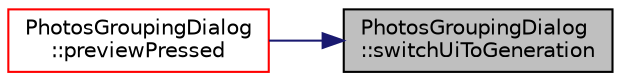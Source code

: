 digraph "PhotosGroupingDialog::switchUiToGeneration"
{
 // LATEX_PDF_SIZE
  edge [fontname="Helvetica",fontsize="10",labelfontname="Helvetica",labelfontsize="10"];
  node [fontname="Helvetica",fontsize="10",shape=record];
  rankdir="RL";
  Node1 [label="PhotosGroupingDialog\l::switchUiToGeneration",height=0.2,width=0.4,color="black", fillcolor="grey75", style="filled", fontcolor="black",tooltip=" "];
  Node1 -> Node2 [dir="back",color="midnightblue",fontsize="10",style="solid",fontname="Helvetica"];
  Node2 [label="PhotosGroupingDialog\l::previewPressed",height=0.2,width=0.4,color="red", fillcolor="white", style="filled",URL="$class_photos_grouping_dialog.html#a4fe16c0e98343d75ed8386a35e2f1471",tooltip=" "];
}
